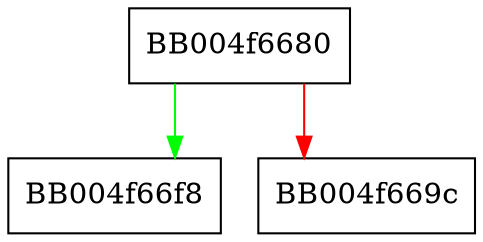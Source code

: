 digraph ssl3_init_finished_mac {
  node [shape="box"];
  graph [splines=ortho];
  BB004f6680 -> BB004f66f8 [color="green"];
  BB004f6680 -> BB004f669c [color="red"];
}